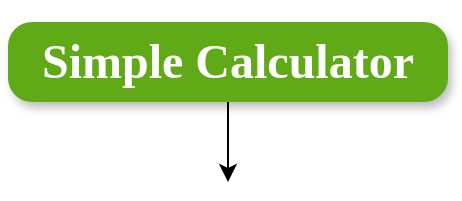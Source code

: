 <mxfile version="26.0.10">
  <diagram name="Page-1" id="Bq7H3VGYiUk2s43xao6a">
    <mxGraphModel dx="1434" dy="784" grid="1" gridSize="10" guides="1" tooltips="1" connect="1" arrows="1" fold="1" page="1" pageScale="1" pageWidth="850" pageHeight="1100" math="0" shadow="0">
      <root>
        <mxCell id="0" />
        <mxCell id="1" parent="0" />
        <mxCell id="SPq9Tu9n0R3VGr0gTspn-2" value="" style="edgeStyle=orthogonalEdgeStyle;rounded=0;orthogonalLoop=1;jettySize=auto;html=1;" parent="1" source="m3h09GL3ThaXMqZW3sQw-1" edge="1">
          <mxGeometry relative="1" as="geometry">
            <mxPoint x="440" y="110" as="targetPoint" />
          </mxGeometry>
        </mxCell>
        <mxCell id="m3h09GL3ThaXMqZW3sQw-1" value="&lt;h1&gt;Simple Calculator&lt;/h1&gt;" style="rounded=1;html=1;fillColor=#60a917;fontColor=#ffffff;strokeColor=none;shadow=1;arcSize=30;gradientColor=none;glass=0;fontFamily=Comic Sans MS;fontStyle=0;horizontal=1;labelBackgroundColor=none;textShadow=0;whiteSpace=wrap;" parent="1" vertex="1">
          <mxGeometry x="330" y="30" width="220" height="40" as="geometry" />
        </mxCell>
      </root>
    </mxGraphModel>
  </diagram>
</mxfile>
